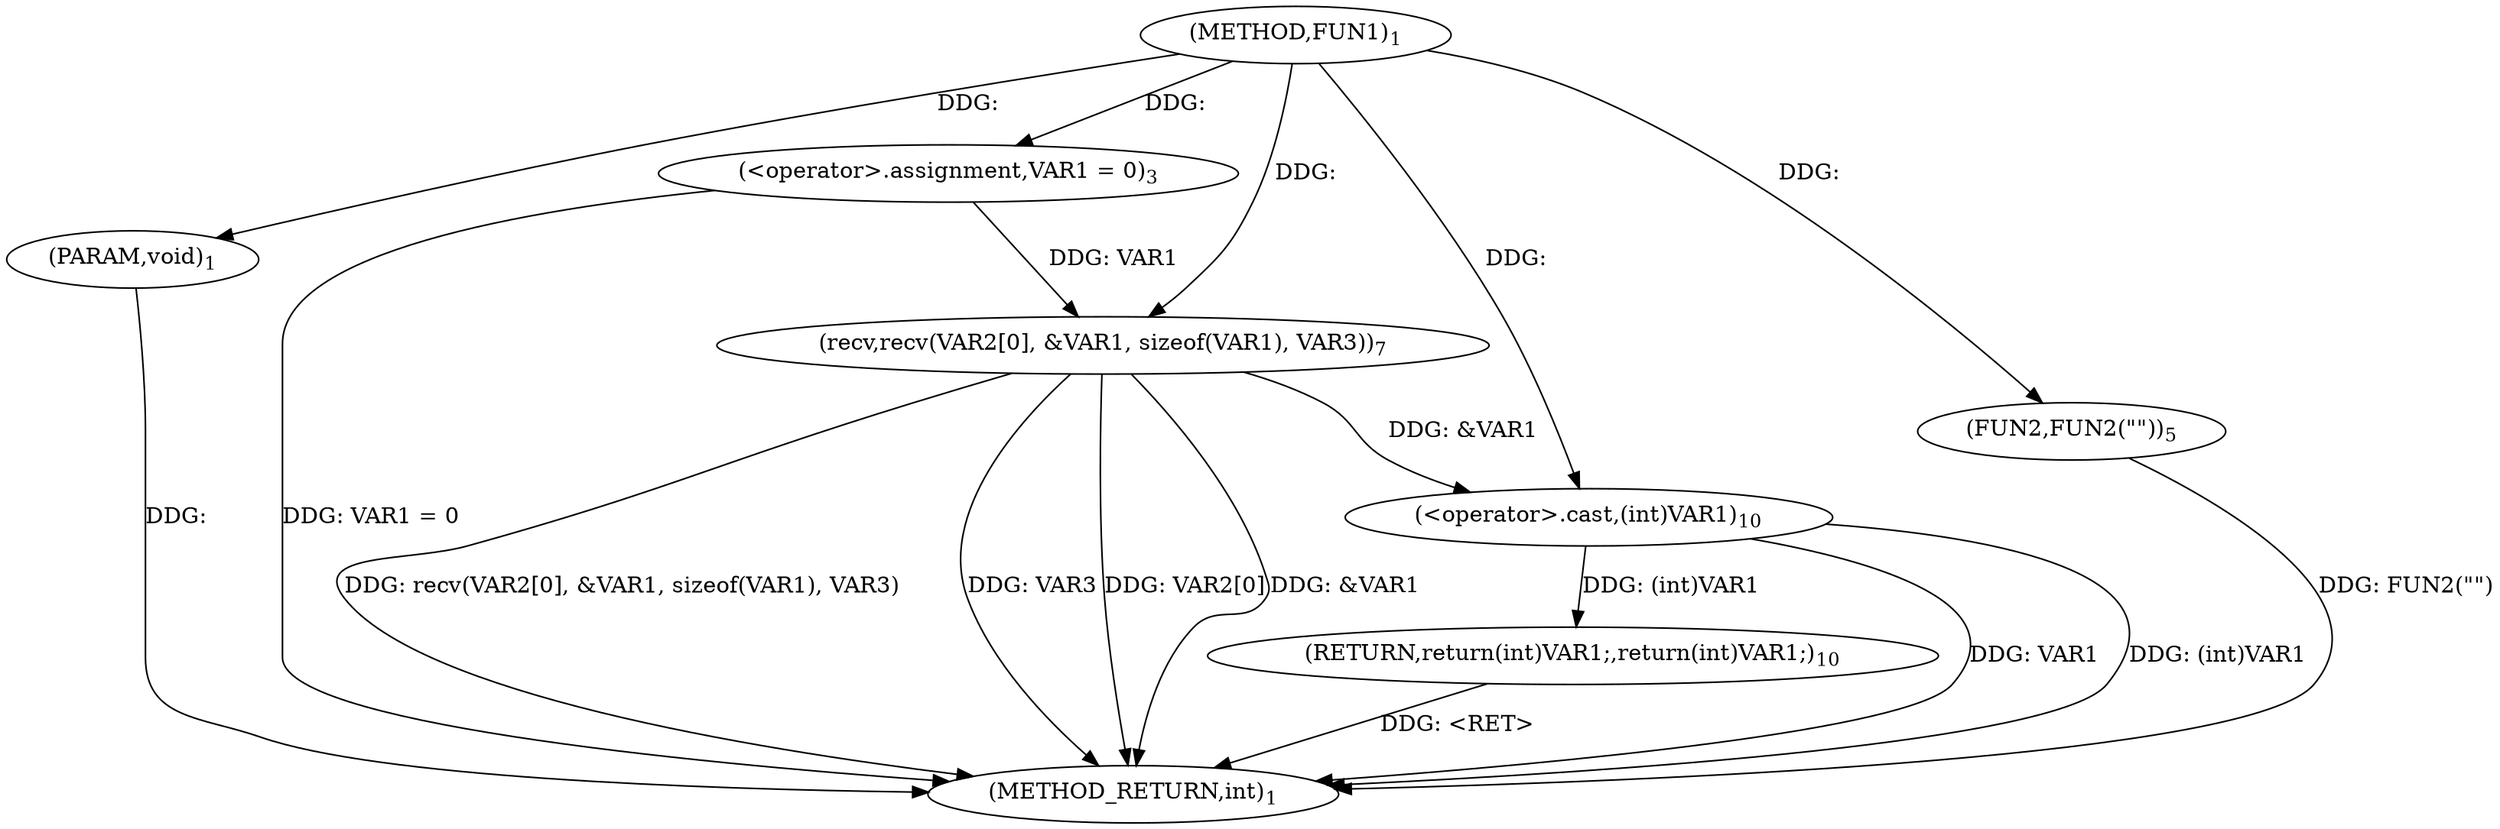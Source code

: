 digraph "FUN1" {  
"8" [label = <(METHOD,FUN1)<SUB>1</SUB>> ]
"30" [label = <(METHOD_RETURN,int)<SUB>1</SUB>> ]
"9" [label = <(PARAM,void)<SUB>1</SUB>> ]
"12" [label = <(&lt;operator&gt;.assignment,VAR1 = 0)<SUB>3</SUB>> ]
"15" [label = <(FUN2,FUN2(&quot;&quot;))<SUB>5</SUB>> ]
"17" [label = <(recv,recv(VAR2[0], &amp;VAR1, sizeof(VAR1), VAR3))<SUB>7</SUB>> ]
"26" [label = <(RETURN,return(int)VAR1;,return(int)VAR1;)<SUB>10</SUB>> ]
"27" [label = <(&lt;operator&gt;.cast,(int)VAR1)<SUB>10</SUB>> ]
  "26" -> "30"  [ label = "DDG: &lt;RET&gt;"] 
  "9" -> "30"  [ label = "DDG: "] 
  "12" -> "30"  [ label = "DDG: VAR1 = 0"] 
  "15" -> "30"  [ label = "DDG: FUN2(&quot;&quot;)"] 
  "17" -> "30"  [ label = "DDG: VAR2[0]"] 
  "17" -> "30"  [ label = "DDG: &amp;VAR1"] 
  "17" -> "30"  [ label = "DDG: recv(VAR2[0], &amp;VAR1, sizeof(VAR1), VAR3)"] 
  "27" -> "30"  [ label = "DDG: VAR1"] 
  "27" -> "30"  [ label = "DDG: (int)VAR1"] 
  "17" -> "30"  [ label = "DDG: VAR3"] 
  "8" -> "9"  [ label = "DDG: "] 
  "8" -> "12"  [ label = "DDG: "] 
  "27" -> "26"  [ label = "DDG: (int)VAR1"] 
  "8" -> "15"  [ label = "DDG: "] 
  "12" -> "17"  [ label = "DDG: VAR1"] 
  "8" -> "17"  [ label = "DDG: "] 
  "17" -> "27"  [ label = "DDG: &amp;VAR1"] 
  "8" -> "27"  [ label = "DDG: "] 
}
